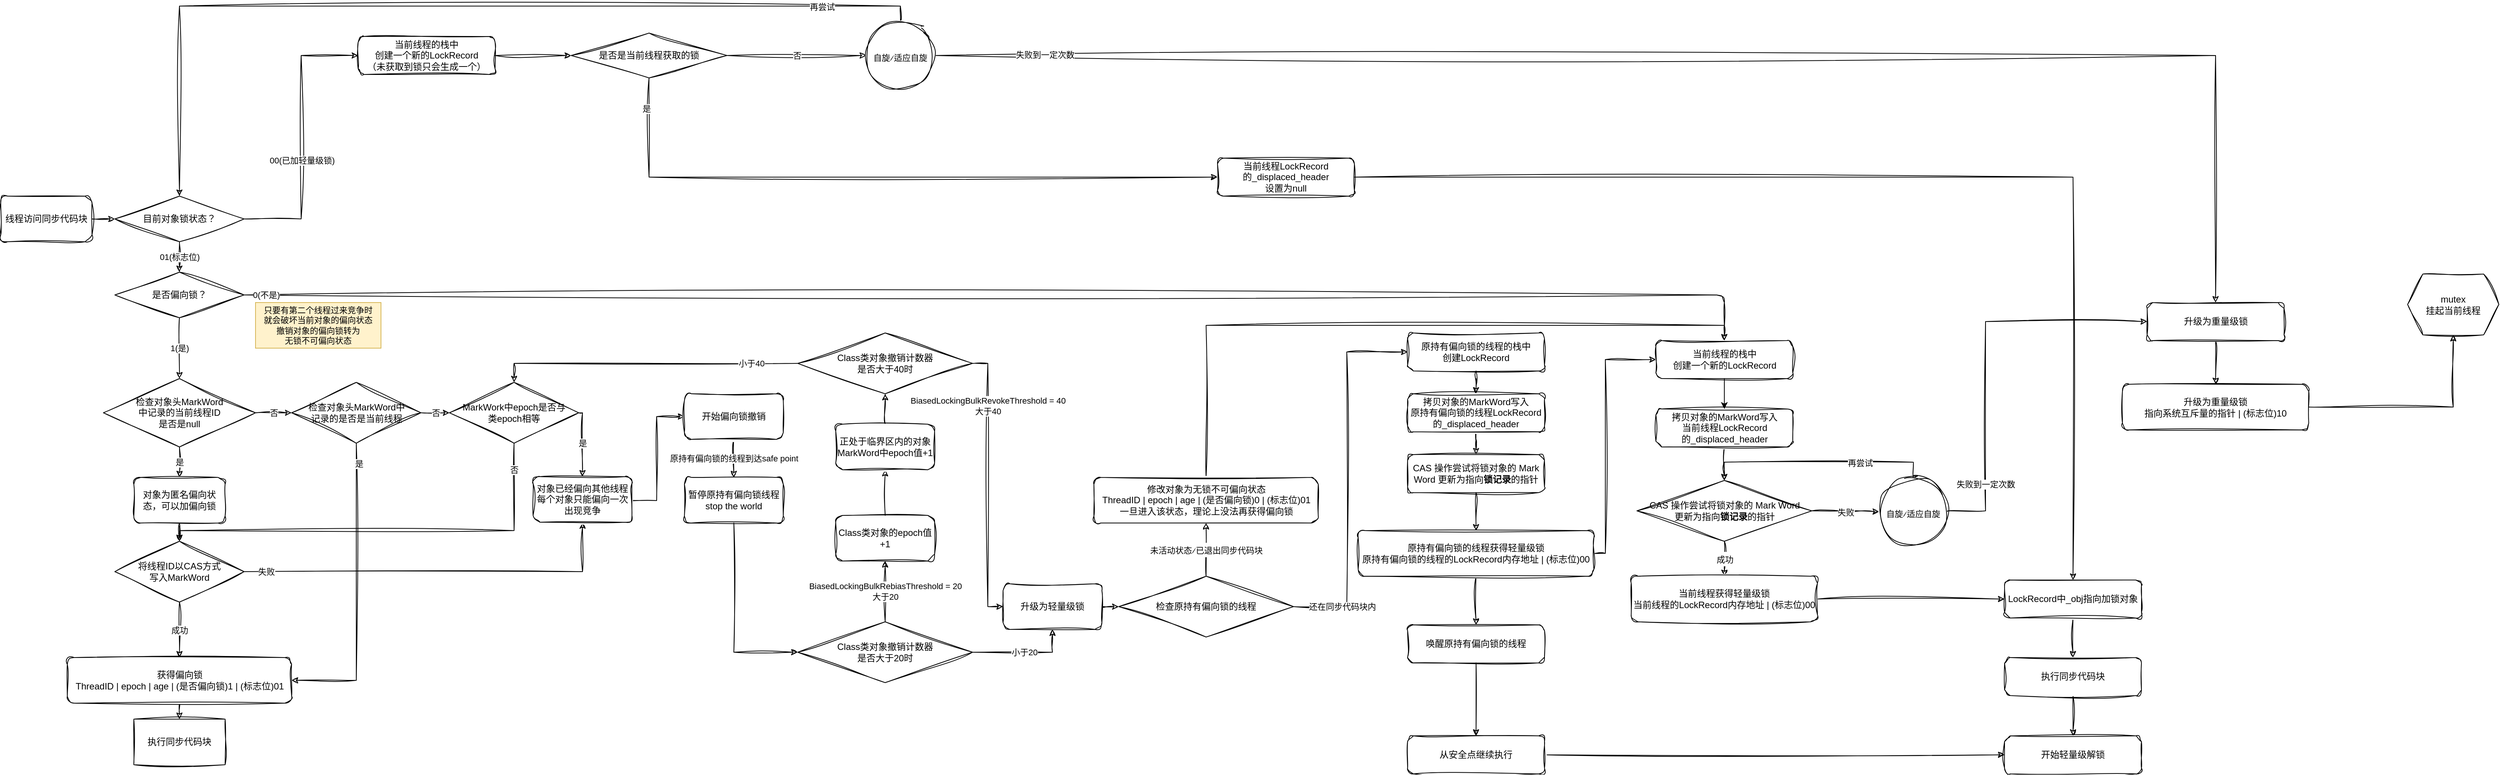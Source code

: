 <mxfile version="21.0.6" type="github">
  <diagram name="第 1 页" id="Y8PNDL50BQj4xOIG8hcO">
    <mxGraphModel dx="1687" dy="2056" grid="1" gridSize="10" guides="1" tooltips="1" connect="1" arrows="1" fold="1" page="1" pageScale="1" pageWidth="827" pageHeight="1169" math="0" shadow="0">
      <root>
        <mxCell id="0" />
        <mxCell id="1" parent="0" />
        <mxCell id="8H6UXR6yjuKnyTyYUlck-5" style="edgeStyle=orthogonalEdgeStyle;rounded=0;orthogonalLoop=1;jettySize=auto;html=1;exitX=1;exitY=0.5;exitDx=0;exitDy=0;entryX=0;entryY=0.5;entryDx=0;entryDy=0;sketch=1;curveFitting=1;jiggle=2;" parent="1" source="8H6UXR6yjuKnyTyYUlck-1" target="8H6UXR6yjuKnyTyYUlck-2" edge="1">
          <mxGeometry relative="1" as="geometry" />
        </mxCell>
        <mxCell id="8H6UXR6yjuKnyTyYUlck-1" value="线程访问同步代码块" style="rounded=1;whiteSpace=wrap;html=1;sketch=1;curveFitting=1;jiggle=2;" parent="1" vertex="1">
          <mxGeometry x="20" y="20" width="120" height="60" as="geometry" />
        </mxCell>
        <mxCell id="8H6UXR6yjuKnyTyYUlck-6" value="01(标志位)" style="edgeStyle=orthogonalEdgeStyle;rounded=0;orthogonalLoop=1;jettySize=auto;html=1;exitX=0.5;exitY=1;exitDx=0;exitDy=0;entryX=0.5;entryY=0;entryDx=0;entryDy=0;sketch=1;curveFitting=1;jiggle=2;" parent="1" source="8H6UXR6yjuKnyTyYUlck-2" target="8H6UXR6yjuKnyTyYUlck-3" edge="1">
          <mxGeometry relative="1" as="geometry">
            <mxPoint as="offset" />
          </mxGeometry>
        </mxCell>
        <mxCell id="0Wx5KNQBChf4VUPkPu8S-46" style="edgeStyle=orthogonalEdgeStyle;rounded=0;orthogonalLoop=1;jettySize=auto;html=1;exitX=1;exitY=0.5;exitDx=0;exitDy=0;entryX=0;entryY=0.5;entryDx=0;entryDy=0;sketch=1;curveFitting=1;jiggle=2;" parent="1" source="8H6UXR6yjuKnyTyYUlck-2" target="0Wx5KNQBChf4VUPkPu8S-50" edge="1">
          <mxGeometry relative="1" as="geometry">
            <mxPoint x="480" y="-250" as="targetPoint" />
          </mxGeometry>
        </mxCell>
        <mxCell id="0Wx5KNQBChf4VUPkPu8S-47" value="00(已加轻量级锁)" style="edgeLabel;html=1;align=center;verticalAlign=middle;resizable=0;points=[];" parent="0Wx5KNQBChf4VUPkPu8S-46" vertex="1" connectable="0">
          <mxGeometry x="-0.16" y="-1" relative="1" as="geometry">
            <mxPoint y="1" as="offset" />
          </mxGeometry>
        </mxCell>
        <mxCell id="8H6UXR6yjuKnyTyYUlck-2" value="目前对象锁状态？" style="rhombus;whiteSpace=wrap;html=1;sketch=1;curveFitting=1;jiggle=2;" parent="1" vertex="1">
          <mxGeometry x="170" y="20" width="170" height="60" as="geometry" />
        </mxCell>
        <mxCell id="8H6UXR6yjuKnyTyYUlck-7" value="1(是)" style="edgeStyle=orthogonalEdgeStyle;rounded=0;orthogonalLoop=1;jettySize=auto;html=1;exitX=0.5;exitY=1;exitDx=0;exitDy=0;sketch=1;curveFitting=1;jiggle=2;" parent="1" source="8H6UXR6yjuKnyTyYUlck-3" target="8H6UXR6yjuKnyTyYUlck-4" edge="1">
          <mxGeometry relative="1" as="geometry" />
        </mxCell>
        <mxCell id="0Wx5KNQBChf4VUPkPu8S-2" style="edgeStyle=orthogonalEdgeStyle;rounded=1;orthogonalLoop=1;jettySize=auto;html=1;exitX=1;exitY=0.5;exitDx=0;exitDy=0;entryX=0.5;entryY=0;entryDx=0;entryDy=0;shadow=0;sketch=1;curveFitting=1;jiggle=2;" parent="1" source="8H6UXR6yjuKnyTyYUlck-3" target="-JZo-2B2mDlL2h-WQSQG-21" edge="1">
          <mxGeometry relative="1" as="geometry" />
        </mxCell>
        <mxCell id="0Wx5KNQBChf4VUPkPu8S-3" value="&lt;div&gt;0(不是)&lt;/div&gt;" style="edgeLabel;html=1;align=center;verticalAlign=middle;resizable=0;points=[];" parent="0Wx5KNQBChf4VUPkPu8S-2" vertex="1" connectable="0">
          <mxGeometry x="-0.445" y="-8" relative="1" as="geometry">
            <mxPoint x="-528" y="-8" as="offset" />
          </mxGeometry>
        </mxCell>
        <mxCell id="8H6UXR6yjuKnyTyYUlck-3" value="是否偏向锁？" style="rhombus;whiteSpace=wrap;html=1;sketch=1;curveFitting=1;jiggle=2;" parent="1" vertex="1">
          <mxGeometry x="170" y="120" width="170" height="60" as="geometry" />
        </mxCell>
        <mxCell id="8H6UXR6yjuKnyTyYUlck-48" value="是" style="edgeStyle=orthogonalEdgeStyle;rounded=0;orthogonalLoop=1;jettySize=auto;html=1;exitX=0.5;exitY=1;exitDx=0;exitDy=0;entryX=0.5;entryY=0;entryDx=0;entryDy=0;sketch=1;curveFitting=1;jiggle=2;" parent="1" source="8H6UXR6yjuKnyTyYUlck-4" target="8H6UXR6yjuKnyTyYUlck-19" edge="1">
          <mxGeometry relative="1" as="geometry" />
        </mxCell>
        <mxCell id="8H6UXR6yjuKnyTyYUlck-51" value="否" style="edgeStyle=orthogonalEdgeStyle;rounded=0;orthogonalLoop=1;jettySize=auto;html=1;exitX=1;exitY=0.5;exitDx=0;exitDy=0;entryX=0;entryY=0.5;entryDx=0;entryDy=0;sketch=1;curveFitting=1;jiggle=2;" parent="1" source="8H6UXR6yjuKnyTyYUlck-4" target="8H6UXR6yjuKnyTyYUlck-13" edge="1">
          <mxGeometry relative="1" as="geometry" />
        </mxCell>
        <mxCell id="8H6UXR6yjuKnyTyYUlck-4" value="&lt;div&gt;检查对象头MarkWord&lt;/div&gt;&lt;div&gt;中记录的当前线程ID&lt;/div&gt;&lt;div&gt;是否是null&lt;br&gt;&lt;/div&gt;" style="rhombus;whiteSpace=wrap;html=1;sketch=1;curveFitting=1;jiggle=2;" parent="1" vertex="1">
          <mxGeometry x="155" y="260" width="200" height="90" as="geometry" />
        </mxCell>
        <mxCell id="8H6UXR6yjuKnyTyYUlck-12" style="edgeStyle=orthogonalEdgeStyle;rounded=0;orthogonalLoop=1;jettySize=auto;html=1;exitX=0.5;exitY=1;exitDx=0;exitDy=0;entryX=0.5;entryY=0;entryDx=0;entryDy=0;sketch=1;curveFitting=1;jiggle=2;" parent="1" source="8H6UXR6yjuKnyTyYUlck-8" target="8H6UXR6yjuKnyTyYUlck-11" edge="1">
          <mxGeometry relative="1" as="geometry" />
        </mxCell>
        <mxCell id="8H6UXR6yjuKnyTyYUlck-8" value="&lt;div&gt;获得偏向锁&lt;/div&gt;&lt;div&gt;ThreadID | epoch | age | (是否偏向锁)1 | (标志位)01&lt;br&gt;&lt;/div&gt;" style="rounded=1;whiteSpace=wrap;html=1;sketch=1;curveFitting=1;jiggle=2;" parent="1" vertex="1">
          <mxGeometry x="107.5" y="627" width="295" height="60" as="geometry" />
        </mxCell>
        <mxCell id="8H6UXR6yjuKnyTyYUlck-11" value="执行同步代码块" style="rounded=0;whiteSpace=wrap;html=1;sketch=1;curveFitting=1;jiggle=2;" parent="1" vertex="1">
          <mxGeometry x="195" y="708" width="120" height="60" as="geometry" />
        </mxCell>
        <mxCell id="8H6UXR6yjuKnyTyYUlck-52" value="是" style="edgeStyle=orthogonalEdgeStyle;rounded=0;orthogonalLoop=1;jettySize=auto;html=1;exitX=0.5;exitY=1;exitDx=0;exitDy=0;entryX=1;entryY=0.5;entryDx=0;entryDy=0;sketch=1;curveFitting=1;jiggle=2;" parent="1" source="8H6UXR6yjuKnyTyYUlck-13" target="8H6UXR6yjuKnyTyYUlck-8" edge="1">
          <mxGeometry x="-0.863" y="3" relative="1" as="geometry">
            <mxPoint as="offset" />
          </mxGeometry>
        </mxCell>
        <mxCell id="8H6UXR6yjuKnyTyYUlck-54" value="否" style="edgeStyle=orthogonalEdgeStyle;rounded=0;orthogonalLoop=1;jettySize=auto;html=1;exitX=1;exitY=0.5;exitDx=0;exitDy=0;entryX=0;entryY=0.5;entryDx=0;entryDy=0;sketch=1;curveFitting=1;jiggle=2;" parent="1" source="8H6UXR6yjuKnyTyYUlck-13" target="8H6UXR6yjuKnyTyYUlck-53" edge="1">
          <mxGeometry relative="1" as="geometry" />
        </mxCell>
        <mxCell id="8H6UXR6yjuKnyTyYUlck-13" value="&lt;div&gt;检查对象头MarkWord中&lt;/div&gt;&lt;div&gt;记录的是否是当前线程&lt;br&gt;&lt;/div&gt;" style="rhombus;whiteSpace=wrap;html=1;sketch=1;curveFitting=1;jiggle=2;" parent="1" vertex="1">
          <mxGeometry x="402.5" y="265" width="170" height="80" as="geometry" />
        </mxCell>
        <mxCell id="8H6UXR6yjuKnyTyYUlck-50" value="成功" style="edgeStyle=orthogonalEdgeStyle;rounded=0;orthogonalLoop=1;jettySize=auto;html=1;exitX=0.5;exitY=1;exitDx=0;exitDy=0;entryX=0.5;entryY=0;entryDx=0;entryDy=0;sketch=1;curveFitting=1;jiggle=2;" parent="1" source="8H6UXR6yjuKnyTyYUlck-18" target="8H6UXR6yjuKnyTyYUlck-8" edge="1">
          <mxGeometry relative="1" as="geometry" />
        </mxCell>
        <mxCell id="8H6UXR6yjuKnyTyYUlck-56" value="失败" style="edgeStyle=orthogonalEdgeStyle;rounded=0;orthogonalLoop=1;jettySize=auto;html=1;exitX=1;exitY=0.5;exitDx=0;exitDy=0;entryX=0.5;entryY=1;entryDx=0;entryDy=0;sketch=1;curveFitting=1;jiggle=2;" parent="1" source="8H6UXR6yjuKnyTyYUlck-18" target="8H6UXR6yjuKnyTyYUlck-25" edge="1">
          <mxGeometry x="-0.888" relative="1" as="geometry">
            <mxPoint as="offset" />
          </mxGeometry>
        </mxCell>
        <mxCell id="8H6UXR6yjuKnyTyYUlck-18" value="&lt;div&gt;将线程ID以CAS方式&lt;/div&gt;&lt;div&gt;写入MarkWord&lt;/div&gt;" style="rhombus;whiteSpace=wrap;html=1;sketch=1;curveFitting=1;jiggle=2;" parent="1" vertex="1">
          <mxGeometry x="170" y="474" width="170" height="80" as="geometry" />
        </mxCell>
        <mxCell id="8H6UXR6yjuKnyTyYUlck-49" style="edgeStyle=orthogonalEdgeStyle;rounded=0;orthogonalLoop=1;jettySize=auto;html=1;exitX=0.5;exitY=1;exitDx=0;exitDy=0;sketch=1;curveFitting=1;jiggle=2;" parent="1" source="8H6UXR6yjuKnyTyYUlck-19" target="8H6UXR6yjuKnyTyYUlck-18" edge="1">
          <mxGeometry relative="1" as="geometry" />
        </mxCell>
        <mxCell id="8H6UXR6yjuKnyTyYUlck-19" value="对象为匿名偏向状态，可以加偏向锁" style="rounded=1;whiteSpace=wrap;html=1;sketch=1;curveFitting=1;jiggle=2;" parent="1" vertex="1">
          <mxGeometry x="195" y="390" width="120" height="60" as="geometry" />
        </mxCell>
        <mxCell id="6eZ106JahWfcC5_vLtNl-2" style="edgeStyle=orthogonalEdgeStyle;rounded=0;orthogonalLoop=1;jettySize=auto;html=1;exitX=1;exitY=0.5;exitDx=0;exitDy=0;entryX=0;entryY=0.5;entryDx=0;entryDy=0;sketch=1;curveFitting=1;jiggle=2;" parent="1" target="8H6UXR6yjuKnyTyYUlck-29" edge="1">
          <mxGeometry relative="1" as="geometry">
            <mxPoint x="845" y="420" as="sourcePoint" />
          </mxGeometry>
        </mxCell>
        <mxCell id="8H6UXR6yjuKnyTyYUlck-25" value="&lt;div&gt;对象已经偏向其他线程&lt;/div&gt;&lt;div&gt;每个对象只能偏向一次&lt;/div&gt;&lt;div&gt;出现竞争&lt;br&gt;&lt;/div&gt;" style="rounded=1;whiteSpace=wrap;html=1;sketch=1;curveFitting=1;jiggle=2;" parent="1" vertex="1">
          <mxGeometry x="720" y="389" width="130" height="60" as="geometry" />
        </mxCell>
        <mxCell id="8H6UXR6yjuKnyTyYUlck-32" value="原持有偏向锁的线程到达safe point" style="edgeStyle=orthogonalEdgeStyle;rounded=0;orthogonalLoop=1;jettySize=auto;html=1;exitX=0.5;exitY=1;exitDx=0;exitDy=0;entryX=0.5;entryY=0;entryDx=0;entryDy=0;sketch=1;curveFitting=1;jiggle=2;" parent="1" source="8H6UXR6yjuKnyTyYUlck-29" target="8H6UXR6yjuKnyTyYUlck-31" edge="1">
          <mxGeometry relative="1" as="geometry" />
        </mxCell>
        <mxCell id="8H6UXR6yjuKnyTyYUlck-29" value="开始偏向锁撤销" style="rounded=1;whiteSpace=wrap;html=1;sketch=1;curveFitting=1;jiggle=2;" parent="1" vertex="1">
          <mxGeometry x="919" y="280" width="130" height="60" as="geometry" />
        </mxCell>
        <mxCell id="6eZ106JahWfcC5_vLtNl-40" style="edgeStyle=orthogonalEdgeStyle;rounded=0;sketch=1;hachureGap=4;jiggle=2;curveFitting=1;orthogonalLoop=1;jettySize=auto;html=1;exitX=0.5;exitY=1;exitDx=0;exitDy=0;entryX=0;entryY=0.5;entryDx=0;entryDy=0;fontFamily=Architects Daughter;fontSource=https%3A%2F%2Ffonts.googleapis.com%2Fcss%3Ffamily%3DArchitects%2BDaughter;fontSize=16;" parent="1" source="8H6UXR6yjuKnyTyYUlck-31" target="8H6UXR6yjuKnyTyYUlck-40" edge="1">
          <mxGeometry relative="1" as="geometry" />
        </mxCell>
        <mxCell id="8H6UXR6yjuKnyTyYUlck-31" value="&lt;div&gt;暂停原持有偏向锁线程&lt;/div&gt;&lt;div&gt;stop the world&lt;br&gt;&lt;/div&gt;" style="rounded=1;whiteSpace=wrap;html=1;sketch=1;curveFitting=1;jiggle=2;" parent="1" vertex="1">
          <mxGeometry x="919" y="390" width="130" height="60" as="geometry" />
        </mxCell>
        <mxCell id="0Wx5KNQBChf4VUPkPu8S-41" style="edgeStyle=orthogonalEdgeStyle;rounded=0;orthogonalLoop=1;jettySize=auto;html=1;exitX=1;exitY=0.5;exitDx=0;exitDy=0;entryX=0;entryY=0.5;entryDx=0;entryDy=0;sketch=1;curveFitting=1;jiggle=2;" parent="1" source="8H6UXR6yjuKnyTyYUlck-33" target="6eZ106JahWfcC5_vLtNl-41" edge="1">
          <mxGeometry relative="1" as="geometry" />
        </mxCell>
        <mxCell id="8H6UXR6yjuKnyTyYUlck-33" value="升级为轻量级锁" style="rounded=1;whiteSpace=wrap;html=1;sketch=1;curveFitting=1;jiggle=2;" parent="1" vertex="1">
          <mxGeometry x="1338" y="530" width="130" height="60" as="geometry" />
        </mxCell>
        <mxCell id="6eZ106JahWfcC5_vLtNl-21" value="BiasedLockingBulkRebiasThreshold = 20&lt;div&gt;大于20&lt;br&gt;&lt;/div&gt;" style="edgeStyle=orthogonalEdgeStyle;rounded=0;orthogonalLoop=1;jettySize=auto;html=1;exitX=0.5;exitY=0;exitDx=0;exitDy=0;entryX=0.5;entryY=1;entryDx=0;entryDy=0;sketch=1;curveFitting=1;jiggle=2;" parent="1" source="8H6UXR6yjuKnyTyYUlck-40" target="6eZ106JahWfcC5_vLtNl-20" edge="1">
          <mxGeometry relative="1" as="geometry" />
        </mxCell>
        <mxCell id="6eZ106JahWfcC5_vLtNl-26" value="小于20" style="edgeStyle=orthogonalEdgeStyle;rounded=0;orthogonalLoop=1;jettySize=auto;html=1;exitX=1;exitY=0.5;exitDx=0;exitDy=0;entryX=0.5;entryY=1;entryDx=0;entryDy=0;sketch=1;curveFitting=1;jiggle=2;" parent="1" source="8H6UXR6yjuKnyTyYUlck-40" target="8H6UXR6yjuKnyTyYUlck-33" edge="1">
          <mxGeometry relative="1" as="geometry" />
        </mxCell>
        <mxCell id="8H6UXR6yjuKnyTyYUlck-40" value="&lt;div&gt;Class类对象撤销计数器&lt;/div&gt;&lt;div&gt;是否大于20时&lt;/div&gt;" style="rhombus;whiteSpace=wrap;html=1;sketch=1;curveFitting=1;jiggle=2;" parent="1" vertex="1">
          <mxGeometry x="1068" y="580" width="230" height="80" as="geometry" />
        </mxCell>
        <mxCell id="8H6UXR6yjuKnyTyYUlck-55" value="否" style="edgeStyle=orthogonalEdgeStyle;rounded=0;orthogonalLoop=1;jettySize=auto;html=1;exitX=0.5;exitY=1;exitDx=0;exitDy=0;entryX=0.5;entryY=0;entryDx=0;entryDy=0;sketch=1;curveFitting=1;jiggle=2;" parent="1" source="8H6UXR6yjuKnyTyYUlck-53" target="8H6UXR6yjuKnyTyYUlck-18" edge="1">
          <mxGeometry x="-0.877" relative="1" as="geometry">
            <Array as="points">
              <mxPoint x="695" y="460" />
              <mxPoint x="255" y="460" />
            </Array>
            <mxPoint as="offset" />
          </mxGeometry>
        </mxCell>
        <mxCell id="8H6UXR6yjuKnyTyYUlck-57" value="是" style="edgeStyle=orthogonalEdgeStyle;rounded=0;orthogonalLoop=1;jettySize=auto;html=1;exitX=1;exitY=0.5;exitDx=0;exitDy=0;entryX=0.5;entryY=0;entryDx=0;entryDy=0;sketch=1;curveFitting=1;jiggle=2;" parent="1" source="8H6UXR6yjuKnyTyYUlck-53" target="8H6UXR6yjuKnyTyYUlck-25" edge="1">
          <mxGeometry relative="1" as="geometry">
            <Array as="points">
              <mxPoint x="785" y="305" />
            </Array>
          </mxGeometry>
        </mxCell>
        <mxCell id="8H6UXR6yjuKnyTyYUlck-53" value="&lt;div&gt;MarkWork中epoch是否与&lt;/div&gt;&lt;div&gt;类epoch相等&lt;/div&gt;" style="rhombus;whiteSpace=wrap;html=1;sketch=1;curveFitting=1;jiggle=2;" parent="1" vertex="1">
          <mxGeometry x="610" y="265" width="170" height="80" as="geometry" />
        </mxCell>
        <mxCell id="6eZ106JahWfcC5_vLtNl-27" value="&lt;div&gt;BiasedLockingBulkRevokeThreshold = 40&lt;/div&gt;&lt;div&gt;大于40&lt;br&gt;&lt;/div&gt;" style="edgeStyle=orthogonalEdgeStyle;rounded=0;orthogonalLoop=1;jettySize=auto;html=1;exitX=1;exitY=0.5;exitDx=0;exitDy=0;entryX=0;entryY=0.5;entryDx=0;entryDy=0;sketch=1;curveFitting=1;jiggle=2;" parent="1" source="6eZ106JahWfcC5_vLtNl-14" target="8H6UXR6yjuKnyTyYUlck-33" edge="1">
          <mxGeometry x="-0.579" relative="1" as="geometry">
            <Array as="points">
              <mxPoint x="1318" y="240" />
              <mxPoint x="1318" y="560" />
            </Array>
            <mxPoint as="offset" />
          </mxGeometry>
        </mxCell>
        <mxCell id="6eZ106JahWfcC5_vLtNl-29" style="edgeStyle=orthogonalEdgeStyle;rounded=0;orthogonalLoop=1;jettySize=auto;html=1;exitX=0;exitY=0.5;exitDx=0;exitDy=0;entryX=0.5;entryY=0;entryDx=0;entryDy=0;sketch=1;curveFitting=1;jiggle=2;" parent="1" source="6eZ106JahWfcC5_vLtNl-14" target="8H6UXR6yjuKnyTyYUlck-53" edge="1">
          <mxGeometry relative="1" as="geometry" />
        </mxCell>
        <mxCell id="6eZ106JahWfcC5_vLtNl-30" value="小于40" style="edgeLabel;html=1;align=center;verticalAlign=middle;resizable=0;points=[];" parent="6eZ106JahWfcC5_vLtNl-29" vertex="1" connectable="0">
          <mxGeometry x="-0.693" relative="1" as="geometry">
            <mxPoint as="offset" />
          </mxGeometry>
        </mxCell>
        <mxCell id="6eZ106JahWfcC5_vLtNl-14" value="&lt;div&gt;Class类对象撤销计数器&lt;/div&gt;&lt;div&gt;是否大于40时&lt;/div&gt;" style="rhombus;whiteSpace=wrap;html=1;sketch=1;curveFitting=1;jiggle=2;" parent="1" vertex="1">
          <mxGeometry x="1068" y="200" width="230" height="80" as="geometry" />
        </mxCell>
        <mxCell id="6eZ106JahWfcC5_vLtNl-24" style="edgeStyle=orthogonalEdgeStyle;rounded=0;orthogonalLoop=1;jettySize=auto;html=1;exitX=0.5;exitY=0;exitDx=0;exitDy=0;entryX=0.5;entryY=1;entryDx=0;entryDy=0;sketch=1;curveFitting=1;jiggle=2;" parent="1" source="6eZ106JahWfcC5_vLtNl-20" target="6eZ106JahWfcC5_vLtNl-23" edge="1">
          <mxGeometry relative="1" as="geometry" />
        </mxCell>
        <mxCell id="6eZ106JahWfcC5_vLtNl-20" value="Class类对象的epoch值+1" style="rounded=1;whiteSpace=wrap;html=1;sketch=1;curveFitting=1;jiggle=2;" parent="1" vertex="1">
          <mxGeometry x="1118" y="440" width="130" height="60" as="geometry" />
        </mxCell>
        <mxCell id="6eZ106JahWfcC5_vLtNl-25" style="edgeStyle=orthogonalEdgeStyle;rounded=0;orthogonalLoop=1;jettySize=auto;html=1;exitX=0.5;exitY=0;exitDx=0;exitDy=0;entryX=0.5;entryY=1;entryDx=0;entryDy=0;sketch=1;curveFitting=1;jiggle=2;" parent="1" source="6eZ106JahWfcC5_vLtNl-23" target="6eZ106JahWfcC5_vLtNl-14" edge="1">
          <mxGeometry relative="1" as="geometry" />
        </mxCell>
        <mxCell id="6eZ106JahWfcC5_vLtNl-23" value="正处于临界区内的对象MarkWord中epoch值+1" style="rounded=1;whiteSpace=wrap;html=1;sketch=1;curveFitting=1;jiggle=2;" parent="1" vertex="1">
          <mxGeometry x="1118" y="320" width="130" height="60" as="geometry" />
        </mxCell>
        <mxCell id="6eZ106JahWfcC5_vLtNl-36" value="还在同步代码块内" style="edgeStyle=orthogonalEdgeStyle;rounded=0;orthogonalLoop=1;jettySize=auto;html=1;exitX=1;exitY=0.5;exitDx=0;exitDy=0;sketch=1;curveFitting=1;jiggle=2;entryX=0;entryY=0.5;entryDx=0;entryDy=0;" parent="1" source="6eZ106JahWfcC5_vLtNl-41" target="-JZo-2B2mDlL2h-WQSQG-1" edge="1">
          <mxGeometry x="-0.736" relative="1" as="geometry">
            <mxPoint x="1882.5" y="704" as="sourcePoint" />
            <mxPoint x="1940" y="570" as="targetPoint" />
            <Array as="points">
              <mxPoint x="1790" y="560" />
              <mxPoint x="1790" y="225" />
            </Array>
            <mxPoint as="offset" />
          </mxGeometry>
        </mxCell>
        <mxCell id="6eZ106JahWfcC5_vLtNl-45" value="&lt;font style=&quot;font-size: 11px;&quot;&gt;未活动状态/已退出同步代码块&lt;br&gt;&lt;/font&gt;" style="edgeStyle=orthogonalEdgeStyle;rounded=0;sketch=1;hachureGap=4;jiggle=2;curveFitting=1;orthogonalLoop=1;jettySize=auto;html=1;exitX=0.5;exitY=0;exitDx=0;exitDy=0;entryX=0.5;entryY=1;entryDx=0;entryDy=0;fontFamily=Architects Daughter;fontSource=https%3A%2F%2Ffonts.googleapis.com%2Fcss%3Ffamily%3DArchitects%2BDaughter;fontSize=16;" parent="1" source="6eZ106JahWfcC5_vLtNl-41" target="6eZ106JahWfcC5_vLtNl-43" edge="1">
          <mxGeometry relative="1" as="geometry" />
        </mxCell>
        <mxCell id="6eZ106JahWfcC5_vLtNl-41" value="检查原持有偏向锁的线程" style="rhombus;whiteSpace=wrap;html=1;sketch=1;curveFitting=1;jiggle=2;" parent="1" vertex="1">
          <mxGeometry x="1490" y="520" width="230" height="80" as="geometry" />
        </mxCell>
        <mxCell id="-JZo-2B2mDlL2h-WQSQG-40" style="edgeStyle=orthogonalEdgeStyle;rounded=0;sketch=1;hachureGap=4;jiggle=2;curveFitting=1;orthogonalLoop=1;jettySize=auto;html=1;exitX=0.5;exitY=0;exitDx=0;exitDy=0;entryX=0.5;entryY=0;entryDx=0;entryDy=0;fontFamily=Architects Daughter;fontSource=https%3A%2F%2Ffonts.googleapis.com%2Fcss%3Ffamily%3DArchitects%2BDaughter;fontSize=16;" parent="1" source="6eZ106JahWfcC5_vLtNl-43" target="-JZo-2B2mDlL2h-WQSQG-21" edge="1">
          <mxGeometry relative="1" as="geometry" />
        </mxCell>
        <mxCell id="6eZ106JahWfcC5_vLtNl-43" value="&lt;div&gt;修改对象为无锁不可偏向状态&lt;/div&gt;&lt;div&gt;ThreadID | epoch | age | (是否偏向锁)0 | (标志位)01&lt;br&gt;&lt;/div&gt;&lt;div&gt;一旦进入该状态，理论上没法再获得偏向锁&lt;/div&gt;" style="rounded=1;whiteSpace=wrap;html=1;sketch=1;curveFitting=1;jiggle=2;" parent="1" vertex="1">
          <mxGeometry x="1457.5" y="390" width="295" height="60" as="geometry" />
        </mxCell>
        <mxCell id="-JZo-2B2mDlL2h-WQSQG-12" style="edgeStyle=orthogonalEdgeStyle;rounded=0;sketch=1;hachureGap=4;jiggle=2;curveFitting=1;orthogonalLoop=1;jettySize=auto;html=1;exitX=0.5;exitY=1;exitDx=0;exitDy=0;fontFamily=Architects Daughter;fontSource=https%3A%2F%2Ffonts.googleapis.com%2Fcss%3Ffamily%3DArchitects%2BDaughter;fontSize=16;" parent="1" source="-JZo-2B2mDlL2h-WQSQG-1" target="-JZo-2B2mDlL2h-WQSQG-11" edge="1">
          <mxGeometry relative="1" as="geometry" />
        </mxCell>
        <mxCell id="-JZo-2B2mDlL2h-WQSQG-1" value="&lt;div&gt;原持有偏向锁的线程的栈中&lt;/div&gt;&lt;div&gt;创建LockRecord&lt;/div&gt;" style="rounded=1;whiteSpace=wrap;html=1;sketch=1;curveFitting=1;jiggle=2;" parent="1" vertex="1">
          <mxGeometry x="1870" y="200" width="180" height="50" as="geometry" />
        </mxCell>
        <mxCell id="-JZo-2B2mDlL2h-WQSQG-14" style="edgeStyle=orthogonalEdgeStyle;rounded=0;sketch=1;hachureGap=4;jiggle=2;curveFitting=1;orthogonalLoop=1;jettySize=auto;html=1;exitX=0.5;exitY=1;exitDx=0;exitDy=0;fontFamily=Architects Daughter;fontSource=https%3A%2F%2Ffonts.googleapis.com%2Fcss%3Ffamily%3DArchitects%2BDaughter;fontSize=16;" parent="1" source="-JZo-2B2mDlL2h-WQSQG-11" target="-JZo-2B2mDlL2h-WQSQG-13" edge="1">
          <mxGeometry relative="1" as="geometry" />
        </mxCell>
        <mxCell id="-JZo-2B2mDlL2h-WQSQG-11" value="&lt;div&gt;拷贝对象的MarkWord写入&lt;br&gt;&lt;/div&gt;&lt;div&gt;原持有偏向锁的线程LockRecord&lt;/div&gt;&lt;div&gt;的_displaced_header&lt;/div&gt;" style="rounded=1;whiteSpace=wrap;html=1;sketch=1;curveFitting=1;jiggle=2;" parent="1" vertex="1">
          <mxGeometry x="1870" y="280" width="180" height="50" as="geometry" />
        </mxCell>
        <mxCell id="-JZo-2B2mDlL2h-WQSQG-16" style="edgeStyle=orthogonalEdgeStyle;rounded=0;sketch=1;hachureGap=4;jiggle=2;curveFitting=1;orthogonalLoop=1;jettySize=auto;html=1;exitX=0.5;exitY=1;exitDx=0;exitDy=0;fontFamily=Architects Daughter;fontSource=https%3A%2F%2Ffonts.googleapis.com%2Fcss%3Ffamily%3DArchitects%2BDaughter;fontSize=16;" parent="1" source="-JZo-2B2mDlL2h-WQSQG-13" target="-JZo-2B2mDlL2h-WQSQG-15" edge="1">
          <mxGeometry relative="1" as="geometry" />
        </mxCell>
        <mxCell id="-JZo-2B2mDlL2h-WQSQG-13" value="CAS 操作尝试将锁对象的 Mark Word 更新为指向&lt;strong&gt;锁记录&lt;/strong&gt;的指针" style="rounded=1;whiteSpace=wrap;html=1;sketch=1;curveFitting=1;jiggle=2;" parent="1" vertex="1">
          <mxGeometry x="1870" y="360" width="180" height="50" as="geometry" />
        </mxCell>
        <mxCell id="-JZo-2B2mDlL2h-WQSQG-18" style="edgeStyle=orthogonalEdgeStyle;rounded=0;sketch=1;hachureGap=4;jiggle=2;curveFitting=1;orthogonalLoop=1;jettySize=auto;html=1;exitX=0.5;exitY=1;exitDx=0;exitDy=0;entryX=0.5;entryY=0;entryDx=0;entryDy=0;fontFamily=Architects Daughter;fontSource=https%3A%2F%2Ffonts.googleapis.com%2Fcss%3Ffamily%3DArchitects%2BDaughter;fontSize=16;" parent="1" source="-JZo-2B2mDlL2h-WQSQG-15" target="-JZo-2B2mDlL2h-WQSQG-17" edge="1">
          <mxGeometry relative="1" as="geometry" />
        </mxCell>
        <mxCell id="-JZo-2B2mDlL2h-WQSQG-22" style="edgeStyle=orthogonalEdgeStyle;rounded=0;sketch=1;hachureGap=4;jiggle=2;curveFitting=1;orthogonalLoop=1;jettySize=auto;html=1;exitX=1;exitY=0.5;exitDx=0;exitDy=0;entryX=0;entryY=0.5;entryDx=0;entryDy=0;fontFamily=Architects Daughter;fontSource=https%3A%2F%2Ffonts.googleapis.com%2Fcss%3Ffamily%3DArchitects%2BDaughter;fontSize=16;" parent="1" source="-JZo-2B2mDlL2h-WQSQG-15" target="-JZo-2B2mDlL2h-WQSQG-21" edge="1">
          <mxGeometry relative="1" as="geometry">
            <Array as="points">
              <mxPoint x="2130" y="490" />
              <mxPoint x="2130" y="235" />
            </Array>
          </mxGeometry>
        </mxCell>
        <mxCell id="-JZo-2B2mDlL2h-WQSQG-15" value="&lt;div&gt;原持有偏向锁的线程获得轻量级锁&lt;/div&gt;&lt;div&gt;原持有偏向锁的线程的LockRecord内存地址 | (标志位)00&lt;br&gt;&lt;/div&gt;" style="rounded=1;whiteSpace=wrap;html=1;sketch=1;curveFitting=1;jiggle=2;" parent="1" vertex="1">
          <mxGeometry x="1805" y="460" width="310" height="60" as="geometry" />
        </mxCell>
        <mxCell id="-JZo-2B2mDlL2h-WQSQG-20" style="edgeStyle=orthogonalEdgeStyle;rounded=0;sketch=1;hachureGap=4;jiggle=2;curveFitting=1;orthogonalLoop=1;jettySize=auto;html=1;exitX=0.5;exitY=1;exitDx=0;exitDy=0;entryX=0.5;entryY=0;entryDx=0;entryDy=0;fontFamily=Architects Daughter;fontSource=https%3A%2F%2Ffonts.googleapis.com%2Fcss%3Ffamily%3DArchitects%2BDaughter;fontSize=16;" parent="1" source="-JZo-2B2mDlL2h-WQSQG-17" target="-JZo-2B2mDlL2h-WQSQG-19" edge="1">
          <mxGeometry relative="1" as="geometry" />
        </mxCell>
        <mxCell id="-JZo-2B2mDlL2h-WQSQG-17" value="&lt;div&gt;唤醒原持有偏向锁的线程&lt;/div&gt;" style="rounded=1;whiteSpace=wrap;html=1;sketch=1;curveFitting=1;jiggle=2;" parent="1" vertex="1">
          <mxGeometry x="1870" y="584" width="180" height="50" as="geometry" />
        </mxCell>
        <mxCell id="99Z_4zwu1_Mwd_49cmqG-7" style="edgeStyle=orthogonalEdgeStyle;rounded=0;orthogonalLoop=1;jettySize=auto;html=1;exitX=1;exitY=0.5;exitDx=0;exitDy=0;entryX=0;entryY=0.5;entryDx=0;entryDy=0;sketch=1;curveFitting=1;jiggle=2;" edge="1" parent="1" source="-JZo-2B2mDlL2h-WQSQG-19" target="-JZo-2B2mDlL2h-WQSQG-32">
          <mxGeometry relative="1" as="geometry" />
        </mxCell>
        <mxCell id="-JZo-2B2mDlL2h-WQSQG-19" value="从安全点继续执行" style="rounded=1;whiteSpace=wrap;html=1;sketch=1;curveFitting=1;jiggle=2;" parent="1" vertex="1">
          <mxGeometry x="1870" y="730" width="180" height="50" as="geometry" />
        </mxCell>
        <mxCell id="0Wx5KNQBChf4VUPkPu8S-11" style="edgeStyle=orthogonalEdgeStyle;rounded=0;orthogonalLoop=1;jettySize=auto;html=1;exitX=0.5;exitY=1;exitDx=0;exitDy=0;entryX=0.5;entryY=0;entryDx=0;entryDy=0;" parent="1" source="-JZo-2B2mDlL2h-WQSQG-21" target="-JZo-2B2mDlL2h-WQSQG-23" edge="1">
          <mxGeometry relative="1" as="geometry">
            <mxPoint x="2287" y="290" as="targetPoint" />
            <Array as="points">
              <mxPoint x="2287" y="290" />
              <mxPoint x="2287" y="290" />
            </Array>
          </mxGeometry>
        </mxCell>
        <mxCell id="-JZo-2B2mDlL2h-WQSQG-21" value="&lt;div&gt;当前线程的栈中&lt;/div&gt;&lt;div&gt;创建一个新的LockRecord&lt;/div&gt;" style="rounded=1;whiteSpace=wrap;html=1;sketch=1;curveFitting=1;jiggle=2;" parent="1" vertex="1">
          <mxGeometry x="2196.5" y="210" width="180" height="50" as="geometry" />
        </mxCell>
        <mxCell id="-JZo-2B2mDlL2h-WQSQG-28" style="edgeStyle=orthogonalEdgeStyle;rounded=0;sketch=1;hachureGap=4;jiggle=2;curveFitting=1;orthogonalLoop=1;jettySize=auto;html=1;exitX=0.5;exitY=1;exitDx=0;exitDy=0;entryX=0.5;entryY=0;entryDx=0;entryDy=0;fontFamily=Architects Daughter;fontSource=https%3A%2F%2Ffonts.googleapis.com%2Fcss%3Ffamily%3DArchitects%2BDaughter;fontSize=16;" parent="1" source="-JZo-2B2mDlL2h-WQSQG-23" target="-JZo-2B2mDlL2h-WQSQG-27" edge="1">
          <mxGeometry relative="1" as="geometry">
            <Array as="points">
              <mxPoint x="2287" y="380" />
              <mxPoint x="2287" y="380" />
            </Array>
          </mxGeometry>
        </mxCell>
        <mxCell id="-JZo-2B2mDlL2h-WQSQG-23" value="&lt;div&gt;拷贝对象的MarkWord写入&lt;br&gt;&lt;/div&gt;&lt;div&gt;当前线程LockRecord&lt;/div&gt;&lt;div&gt;的_displaced_header&lt;/div&gt;" style="rounded=1;whiteSpace=wrap;html=1;sketch=1;curveFitting=1;jiggle=2;" parent="1" vertex="1">
          <mxGeometry x="2196.5" y="300" width="180" height="50" as="geometry" />
        </mxCell>
        <mxCell id="-JZo-2B2mDlL2h-WQSQG-30" value="&lt;font style=&quot;font-size: 11px;&quot;&gt;成功&lt;br&gt;&lt;/font&gt;" style="edgeStyle=orthogonalEdgeStyle;rounded=0;sketch=1;hachureGap=4;jiggle=2;curveFitting=1;orthogonalLoop=1;jettySize=auto;html=1;exitX=0.5;exitY=1;exitDx=0;exitDy=0;entryX=0.5;entryY=0;entryDx=0;entryDy=0;fontFamily=Architects Daughter;fontSource=https%3A%2F%2Ffonts.googleapis.com%2Fcss%3Ffamily%3DArchitects%2BDaughter;fontSize=16;" parent="1" source="-JZo-2B2mDlL2h-WQSQG-27" target="-JZo-2B2mDlL2h-WQSQG-29" edge="1">
          <mxGeometry relative="1" as="geometry" />
        </mxCell>
        <mxCell id="-JZo-2B2mDlL2h-WQSQG-38" value="&lt;font style=&quot;font-size: 11px;&quot;&gt;失败&lt;br&gt;&lt;/font&gt;" style="edgeStyle=orthogonalEdgeStyle;rounded=0;sketch=1;hachureGap=4;jiggle=2;curveFitting=1;orthogonalLoop=1;jettySize=auto;html=1;exitX=1;exitY=0.5;exitDx=0;exitDy=0;entryX=0;entryY=0.5;entryDx=0;entryDy=0;fontFamily=Architects Daughter;fontSource=https%3A%2F%2Ffonts.googleapis.com%2Fcss%3Ffamily%3DArchitects%2BDaughter;fontSize=16;" parent="1" source="-JZo-2B2mDlL2h-WQSQG-27" target="-JZo-2B2mDlL2h-WQSQG-37" edge="1">
          <mxGeometry relative="1" as="geometry" />
        </mxCell>
        <mxCell id="-JZo-2B2mDlL2h-WQSQG-27" value="&lt;div&gt;CAS 操作尝试将锁对象的 Mark Word &lt;br&gt;&lt;/div&gt;&lt;div&gt;更新为指向&lt;strong&gt;锁记录&lt;/strong&gt;的指针&lt;/div&gt;" style="rhombus;whiteSpace=wrap;html=1;sketch=1;curveFitting=1;jiggle=2;" parent="1" vertex="1">
          <mxGeometry x="2171.5" y="394" width="230" height="80" as="geometry" />
        </mxCell>
        <mxCell id="99Z_4zwu1_Mwd_49cmqG-8" style="edgeStyle=orthogonalEdgeStyle;rounded=0;orthogonalLoop=1;jettySize=auto;html=1;exitX=1;exitY=0.5;exitDx=0;exitDy=0;entryX=0;entryY=0.5;entryDx=0;entryDy=0;sketch=1;curveFitting=1;jiggle=2;" edge="1" parent="1" source="-JZo-2B2mDlL2h-WQSQG-29" target="-JZo-2B2mDlL2h-WQSQG-31">
          <mxGeometry relative="1" as="geometry" />
        </mxCell>
        <mxCell id="-JZo-2B2mDlL2h-WQSQG-29" value="&lt;div&gt;当前线程获得轻量级锁&lt;/div&gt;&lt;div&gt;当前线程的LockRecord内存地址 | (标志位)00&lt;br&gt;&lt;/div&gt;" style="rounded=1;whiteSpace=wrap;html=1;sketch=1;curveFitting=1;jiggle=2;" parent="1" vertex="1">
          <mxGeometry x="2164" y="520" width="245" height="60" as="geometry" />
        </mxCell>
        <mxCell id="99Z_4zwu1_Mwd_49cmqG-9" style="edgeStyle=orthogonalEdgeStyle;rounded=0;orthogonalLoop=1;jettySize=auto;html=1;exitX=0.5;exitY=1;exitDx=0;exitDy=0;entryX=0.5;entryY=0;entryDx=0;entryDy=0;sketch=1;curveFitting=1;jiggle=2;" edge="1" parent="1" source="-JZo-2B2mDlL2h-WQSQG-31" target="0Wx5KNQBChf4VUPkPu8S-23">
          <mxGeometry relative="1" as="geometry" />
        </mxCell>
        <mxCell id="-JZo-2B2mDlL2h-WQSQG-31" value="LockRecord中_obj指向加锁对象" style="rounded=1;whiteSpace=wrap;html=1;sketch=1;curveFitting=1;jiggle=2;" parent="1" vertex="1">
          <mxGeometry x="2655" y="525" width="180" height="50" as="geometry" />
        </mxCell>
        <mxCell id="-JZo-2B2mDlL2h-WQSQG-32" value="开始轻量级解锁" style="rounded=1;whiteSpace=wrap;html=1;sketch=1;curveFitting=1;jiggle=2;" parent="1" vertex="1">
          <mxGeometry x="2655" y="730" width="180" height="50" as="geometry" />
        </mxCell>
        <mxCell id="-JZo-2B2mDlL2h-WQSQG-39" value="&lt;font style=&quot;font-size: 11px;&quot;&gt;再尝试&lt;br&gt;&lt;/font&gt;" style="edgeStyle=orthogonalEdgeStyle;rounded=0;sketch=1;hachureGap=4;jiggle=2;curveFitting=1;orthogonalLoop=1;jettySize=auto;html=1;exitX=0.5;exitY=0;exitDx=0;exitDy=0;entryX=0.5;entryY=0;entryDx=0;entryDy=0;fontFamily=Architects Daughter;fontSource=https%3A%2F%2Ffonts.googleapis.com%2Fcss%3Ffamily%3DArchitects%2BDaughter;fontSize=16;" parent="1" source="-JZo-2B2mDlL2h-WQSQG-37" target="-JZo-2B2mDlL2h-WQSQG-27" edge="1">
          <mxGeometry x="-0.382" relative="1" as="geometry">
            <Array as="points">
              <mxPoint x="2535" y="370" />
              <mxPoint x="2287" y="370" />
            </Array>
            <mxPoint as="offset" />
          </mxGeometry>
        </mxCell>
        <mxCell id="0Wx5KNQBChf4VUPkPu8S-40" value="&lt;font style=&quot;font-size: 11px;&quot;&gt;失败到一定次数&lt;/font&gt;" style="edgeStyle=orthogonalEdgeStyle;rounded=0;orthogonalLoop=1;jettySize=auto;html=1;exitX=1;exitY=0.5;exitDx=0;exitDy=0;entryX=0;entryY=0.5;entryDx=0;entryDy=0;sketch=1;curveFitting=1;jiggle=2;" parent="1" source="-JZo-2B2mDlL2h-WQSQG-37" target="-JZo-2B2mDlL2h-WQSQG-41" edge="1">
          <mxGeometry x="-0.665" relative="1" as="geometry">
            <Array as="points">
              <mxPoint x="2630" y="434" />
              <mxPoint x="2630" y="185" />
            </Array>
            <mxPoint as="offset" />
          </mxGeometry>
        </mxCell>
        <mxCell id="-JZo-2B2mDlL2h-WQSQG-37" value="&lt;div&gt;&lt;font style=&quot;font-size: 11px;&quot;&gt;自旋/适应自旋&lt;/font&gt;&lt;/div&gt;" style="ellipse;whiteSpace=wrap;html=1;aspect=fixed;sketch=1;hachureGap=4;jiggle=2;curveFitting=1;fontFamily=Architects Daughter;fontSource=https%3A%2F%2Ffonts.googleapis.com%2Fcss%3Ffamily%3DArchitects%2BDaughter;fontSize=20;" parent="1" vertex="1">
          <mxGeometry x="2490" y="390" width="90" height="90" as="geometry" />
        </mxCell>
        <mxCell id="-JZo-2B2mDlL2h-WQSQG-44" style="edgeStyle=orthogonalEdgeStyle;rounded=0;sketch=1;hachureGap=4;jiggle=2;curveFitting=1;orthogonalLoop=1;jettySize=auto;html=1;exitX=0.5;exitY=1;exitDx=0;exitDy=0;fontFamily=Architects Daughter;fontSource=https%3A%2F%2Ffonts.googleapis.com%2Fcss%3Ffamily%3DArchitects%2BDaughter;fontSize=16;" parent="1" source="-JZo-2B2mDlL2h-WQSQG-41" target="-JZo-2B2mDlL2h-WQSQG-43" edge="1">
          <mxGeometry relative="1" as="geometry" />
        </mxCell>
        <mxCell id="-JZo-2B2mDlL2h-WQSQG-41" value="升级为重量级锁" style="rounded=1;whiteSpace=wrap;html=1;sketch=1;curveFitting=1;jiggle=2;" parent="1" vertex="1">
          <mxGeometry x="2842.5" y="160" width="180" height="50" as="geometry" />
        </mxCell>
        <mxCell id="0Wx5KNQBChf4VUPkPu8S-39" style="edgeStyle=orthogonalEdgeStyle;rounded=0;orthogonalLoop=1;jettySize=auto;html=1;exitX=1;exitY=0.5;exitDx=0;exitDy=0;entryX=0.5;entryY=1;entryDx=0;entryDy=0;sketch=1;curveFitting=1;jiggle=2;" parent="1" source="-JZo-2B2mDlL2h-WQSQG-43" target="0Wx5KNQBChf4VUPkPu8S-31" edge="1">
          <mxGeometry relative="1" as="geometry" />
        </mxCell>
        <mxCell id="-JZo-2B2mDlL2h-WQSQG-43" value="&lt;div&gt;升级为重量级锁&lt;/div&gt;&lt;div&gt;指向系统互斥量的指针 | (标志位)10&lt;br&gt;&lt;/div&gt;" style="rounded=1;whiteSpace=wrap;html=1;sketch=1;curveFitting=1;jiggle=2;" parent="1" vertex="1">
          <mxGeometry x="2810" y="267.5" width="245" height="60" as="geometry" />
        </mxCell>
        <mxCell id="0Wx5KNQBChf4VUPkPu8S-5" value="&lt;div style=&quot;font-size: 11px;&quot;&gt;&lt;font style=&quot;font-size: 11px;&quot;&gt;只要有第二个线程过来竞争时&lt;/font&gt;&lt;/div&gt;&lt;div style=&quot;font-size: 11px;&quot;&gt;&lt;font style=&quot;font-size: 11px;&quot;&gt;就会破坏当前对象的偏向状态&lt;/font&gt;&lt;/div&gt;&lt;div style=&quot;font-size: 11px;&quot;&gt;&lt;font style=&quot;font-size: 11px;&quot;&gt;撤销对象的偏向锁转为&lt;/font&gt;&lt;/div&gt;&lt;div style=&quot;font-size: 11px;&quot;&gt;&lt;font style=&quot;font-size: 11px;&quot;&gt;无锁不可偏向状态&lt;/font&gt;&lt;/div&gt;" style="text;html=1;strokeColor=#d6b656;fillColor=#fff2cc;align=center;verticalAlign=middle;whiteSpace=wrap;rounded=0;" parent="1" vertex="1">
          <mxGeometry x="355" y="160" width="165" height="60" as="geometry" />
        </mxCell>
        <mxCell id="99Z_4zwu1_Mwd_49cmqG-10" style="edgeStyle=orthogonalEdgeStyle;rounded=0;orthogonalLoop=1;jettySize=auto;html=1;exitX=0.5;exitY=1;exitDx=0;exitDy=0;entryX=0.5;entryY=0;entryDx=0;entryDy=0;sketch=1;curveFitting=1;jiggle=2;" edge="1" parent="1" source="0Wx5KNQBChf4VUPkPu8S-23" target="-JZo-2B2mDlL2h-WQSQG-32">
          <mxGeometry relative="1" as="geometry" />
        </mxCell>
        <mxCell id="0Wx5KNQBChf4VUPkPu8S-23" value="执行同步代码块" style="rounded=1;whiteSpace=wrap;html=1;sketch=1;curveFitting=1;jiggle=2;" parent="1" vertex="1">
          <mxGeometry x="2655" y="627" width="180" height="50" as="geometry" />
        </mxCell>
        <mxCell id="0Wx5KNQBChf4VUPkPu8S-31" value="&lt;div&gt;mutex&lt;/div&gt;&lt;div&gt;挂起当前线程&lt;br&gt;&lt;/div&gt;" style="shape=hexagon;perimeter=hexagonPerimeter2;whiteSpace=wrap;html=1;fixedSize=1;sketch=1;curveFitting=1;jiggle=2;" parent="1" vertex="1">
          <mxGeometry x="3185" y="122.5" width="120" height="80" as="geometry" />
        </mxCell>
        <mxCell id="0Wx5KNQBChf4VUPkPu8S-52" value="否" style="edgeStyle=orthogonalEdgeStyle;rounded=0;orthogonalLoop=1;jettySize=auto;html=1;exitX=1;exitY=0.5;exitDx=0;exitDy=0;entryX=0;entryY=0.5;entryDx=0;entryDy=0;sketch=1;curveFitting=1;jiggle=2;" parent="1" source="0Wx5KNQBChf4VUPkPu8S-45" target="0Wx5KNQBChf4VUPkPu8S-49" edge="1">
          <mxGeometry relative="1" as="geometry" />
        </mxCell>
        <mxCell id="99Z_4zwu1_Mwd_49cmqG-13" style="edgeStyle=orthogonalEdgeStyle;rounded=0;orthogonalLoop=1;jettySize=auto;html=1;exitX=0.5;exitY=1;exitDx=0;exitDy=0;entryX=0;entryY=0.5;entryDx=0;entryDy=0;sketch=1;curveFitting=1;jiggle=2;" edge="1" parent="1" source="0Wx5KNQBChf4VUPkPu8S-45" target="99Z_4zwu1_Mwd_49cmqG-12">
          <mxGeometry relative="1" as="geometry" />
        </mxCell>
        <mxCell id="99Z_4zwu1_Mwd_49cmqG-14" value="是" style="edgeLabel;html=1;align=center;verticalAlign=middle;resizable=0;points=[];" vertex="1" connectable="0" parent="99Z_4zwu1_Mwd_49cmqG-13">
          <mxGeometry x="-0.908" y="-4" relative="1" as="geometry">
            <mxPoint as="offset" />
          </mxGeometry>
        </mxCell>
        <mxCell id="0Wx5KNQBChf4VUPkPu8S-45" value="是否是当前线程获取的锁" style="rhombus;whiteSpace=wrap;html=1;sketch=1;curveFitting=1;jiggle=2;" parent="1" vertex="1">
          <mxGeometry x="770" y="-194.5" width="205" height="59" as="geometry" />
        </mxCell>
        <mxCell id="99Z_4zwu1_Mwd_49cmqG-1" style="edgeStyle=orthogonalEdgeStyle;rounded=0;orthogonalLoop=1;jettySize=auto;html=1;exitX=0.5;exitY=0;exitDx=0;exitDy=0;entryX=0.5;entryY=0;entryDx=0;entryDy=0;sketch=1;curveFitting=1;jiggle=2;" edge="1" parent="1" source="0Wx5KNQBChf4VUPkPu8S-49" target="8H6UXR6yjuKnyTyYUlck-2">
          <mxGeometry relative="1" as="geometry" />
        </mxCell>
        <mxCell id="99Z_4zwu1_Mwd_49cmqG-2" value="再尝试" style="edgeLabel;html=1;align=center;verticalAlign=middle;resizable=0;points=[];" vertex="1" connectable="0" parent="99Z_4zwu1_Mwd_49cmqG-1">
          <mxGeometry x="-0.067" y="1" relative="1" as="geometry">
            <mxPoint x="445" as="offset" />
          </mxGeometry>
        </mxCell>
        <mxCell id="99Z_4zwu1_Mwd_49cmqG-3" style="edgeStyle=orthogonalEdgeStyle;rounded=0;orthogonalLoop=1;jettySize=auto;html=1;exitX=1;exitY=0.5;exitDx=0;exitDy=0;entryX=0.5;entryY=0;entryDx=0;entryDy=0;sketch=1;curveFitting=1;jiggle=2;" edge="1" parent="1" source="0Wx5KNQBChf4VUPkPu8S-49" target="-JZo-2B2mDlL2h-WQSQG-41">
          <mxGeometry relative="1" as="geometry" />
        </mxCell>
        <mxCell id="99Z_4zwu1_Mwd_49cmqG-4" value="失败到一定次数" style="edgeLabel;html=1;align=center;verticalAlign=middle;resizable=0;points=[];" vertex="1" connectable="0" parent="99Z_4zwu1_Mwd_49cmqG-3">
          <mxGeometry x="-0.856" y="1" relative="1" as="geometry">
            <mxPoint as="offset" />
          </mxGeometry>
        </mxCell>
        <mxCell id="0Wx5KNQBChf4VUPkPu8S-49" value="&lt;div&gt;&lt;font style=&quot;font-size: 11px;&quot;&gt;自旋/适应自旋&lt;/font&gt;&lt;/div&gt;" style="ellipse;whiteSpace=wrap;html=1;aspect=fixed;sketch=1;hachureGap=4;jiggle=2;curveFitting=1;fontFamily=Architects Daughter;fontSource=https%3A%2F%2Ffonts.googleapis.com%2Fcss%3Ffamily%3DArchitects%2BDaughter;fontSize=20;" parent="1" vertex="1">
          <mxGeometry x="1158" y="-210" width="90" height="90" as="geometry" />
        </mxCell>
        <mxCell id="0Wx5KNQBChf4VUPkPu8S-51" style="edgeStyle=orthogonalEdgeStyle;rounded=0;orthogonalLoop=1;jettySize=auto;html=1;exitX=1;exitY=0.5;exitDx=0;exitDy=0;entryX=0;entryY=0.5;entryDx=0;entryDy=0;sketch=1;curveFitting=1;jiggle=2;" parent="1" source="0Wx5KNQBChf4VUPkPu8S-50" target="0Wx5KNQBChf4VUPkPu8S-45" edge="1">
          <mxGeometry relative="1" as="geometry" />
        </mxCell>
        <mxCell id="0Wx5KNQBChf4VUPkPu8S-50" value="&lt;div&gt;当前线程的栈中&lt;/div&gt;&lt;div&gt;创建一个新的LockRecord&lt;/div&gt;&lt;div&gt;（未获取到锁只会生成一个）&lt;br&gt;&lt;/div&gt;" style="rounded=1;whiteSpace=wrap;html=1;sketch=1;curveFitting=1;jiggle=2;" parent="1" vertex="1">
          <mxGeometry x="490" y="-190" width="180" height="50" as="geometry" />
        </mxCell>
        <mxCell id="99Z_4zwu1_Mwd_49cmqG-15" style="edgeStyle=orthogonalEdgeStyle;rounded=0;orthogonalLoop=1;jettySize=auto;html=1;exitX=1;exitY=0.5;exitDx=0;exitDy=0;entryX=0.5;entryY=0;entryDx=0;entryDy=0;sketch=1;curveFitting=1;jiggle=2;" edge="1" parent="1" source="99Z_4zwu1_Mwd_49cmqG-12" target="-JZo-2B2mDlL2h-WQSQG-31">
          <mxGeometry relative="1" as="geometry" />
        </mxCell>
        <mxCell id="99Z_4zwu1_Mwd_49cmqG-12" value="当前线程LockRecord&lt;div&gt;的_displaced_header&lt;/div&gt;&lt;div&gt;设置为null&lt;br&gt;&lt;/div&gt;" style="rounded=1;whiteSpace=wrap;html=1;sketch=1;curveFitting=1;jiggle=2;" vertex="1" parent="1">
          <mxGeometry x="1620" y="-30" width="180" height="50" as="geometry" />
        </mxCell>
      </root>
    </mxGraphModel>
  </diagram>
</mxfile>
